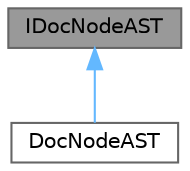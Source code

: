 digraph "IDocNodeAST"
{
 // INTERACTIVE_SVG=YES
 // LATEX_PDF_SIZE
  bgcolor="transparent";
  edge [fontname=Helvetica,fontsize=10,labelfontname=Helvetica,labelfontsize=10];
  node [fontname=Helvetica,fontsize=10,shape=box,height=0.2,width=0.4];
  Node1 [label="IDocNodeAST",height=0.2,width=0.4,color="gray40", fillcolor="grey60", style="filled", fontcolor="black",tooltip="opaque representation of the abstract syntax tree (AST)"];
  Node1 -> Node2 [dir="back",color="steelblue1",style="solid"];
  Node2 [label="DocNodeAST",height=0.2,width=0.4,color="gray40", fillcolor="white", style="filled",URL="$db/d98/class_doc_node_a_s_t.html",tooltip="Class representing the abstract syntax tree of a documentation block."];
}
